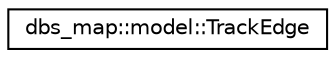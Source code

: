 digraph "Graphical Class Hierarchy"
{
 // LATEX_PDF_SIZE
  edge [fontname="Helvetica",fontsize="10",labelfontname="Helvetica",labelfontsize="10"];
  node [fontname="Helvetica",fontsize="10",shape=record];
  rankdir="LR";
  Node0 [label="dbs_map::model::TrackEdge",height=0.2,width=0.4,color="black", fillcolor="white", style="filled",URL="$structdbs__map_1_1model_1_1TrackEdge.html",tooltip="Data structure representing an edge in a railway track graph."];
}
